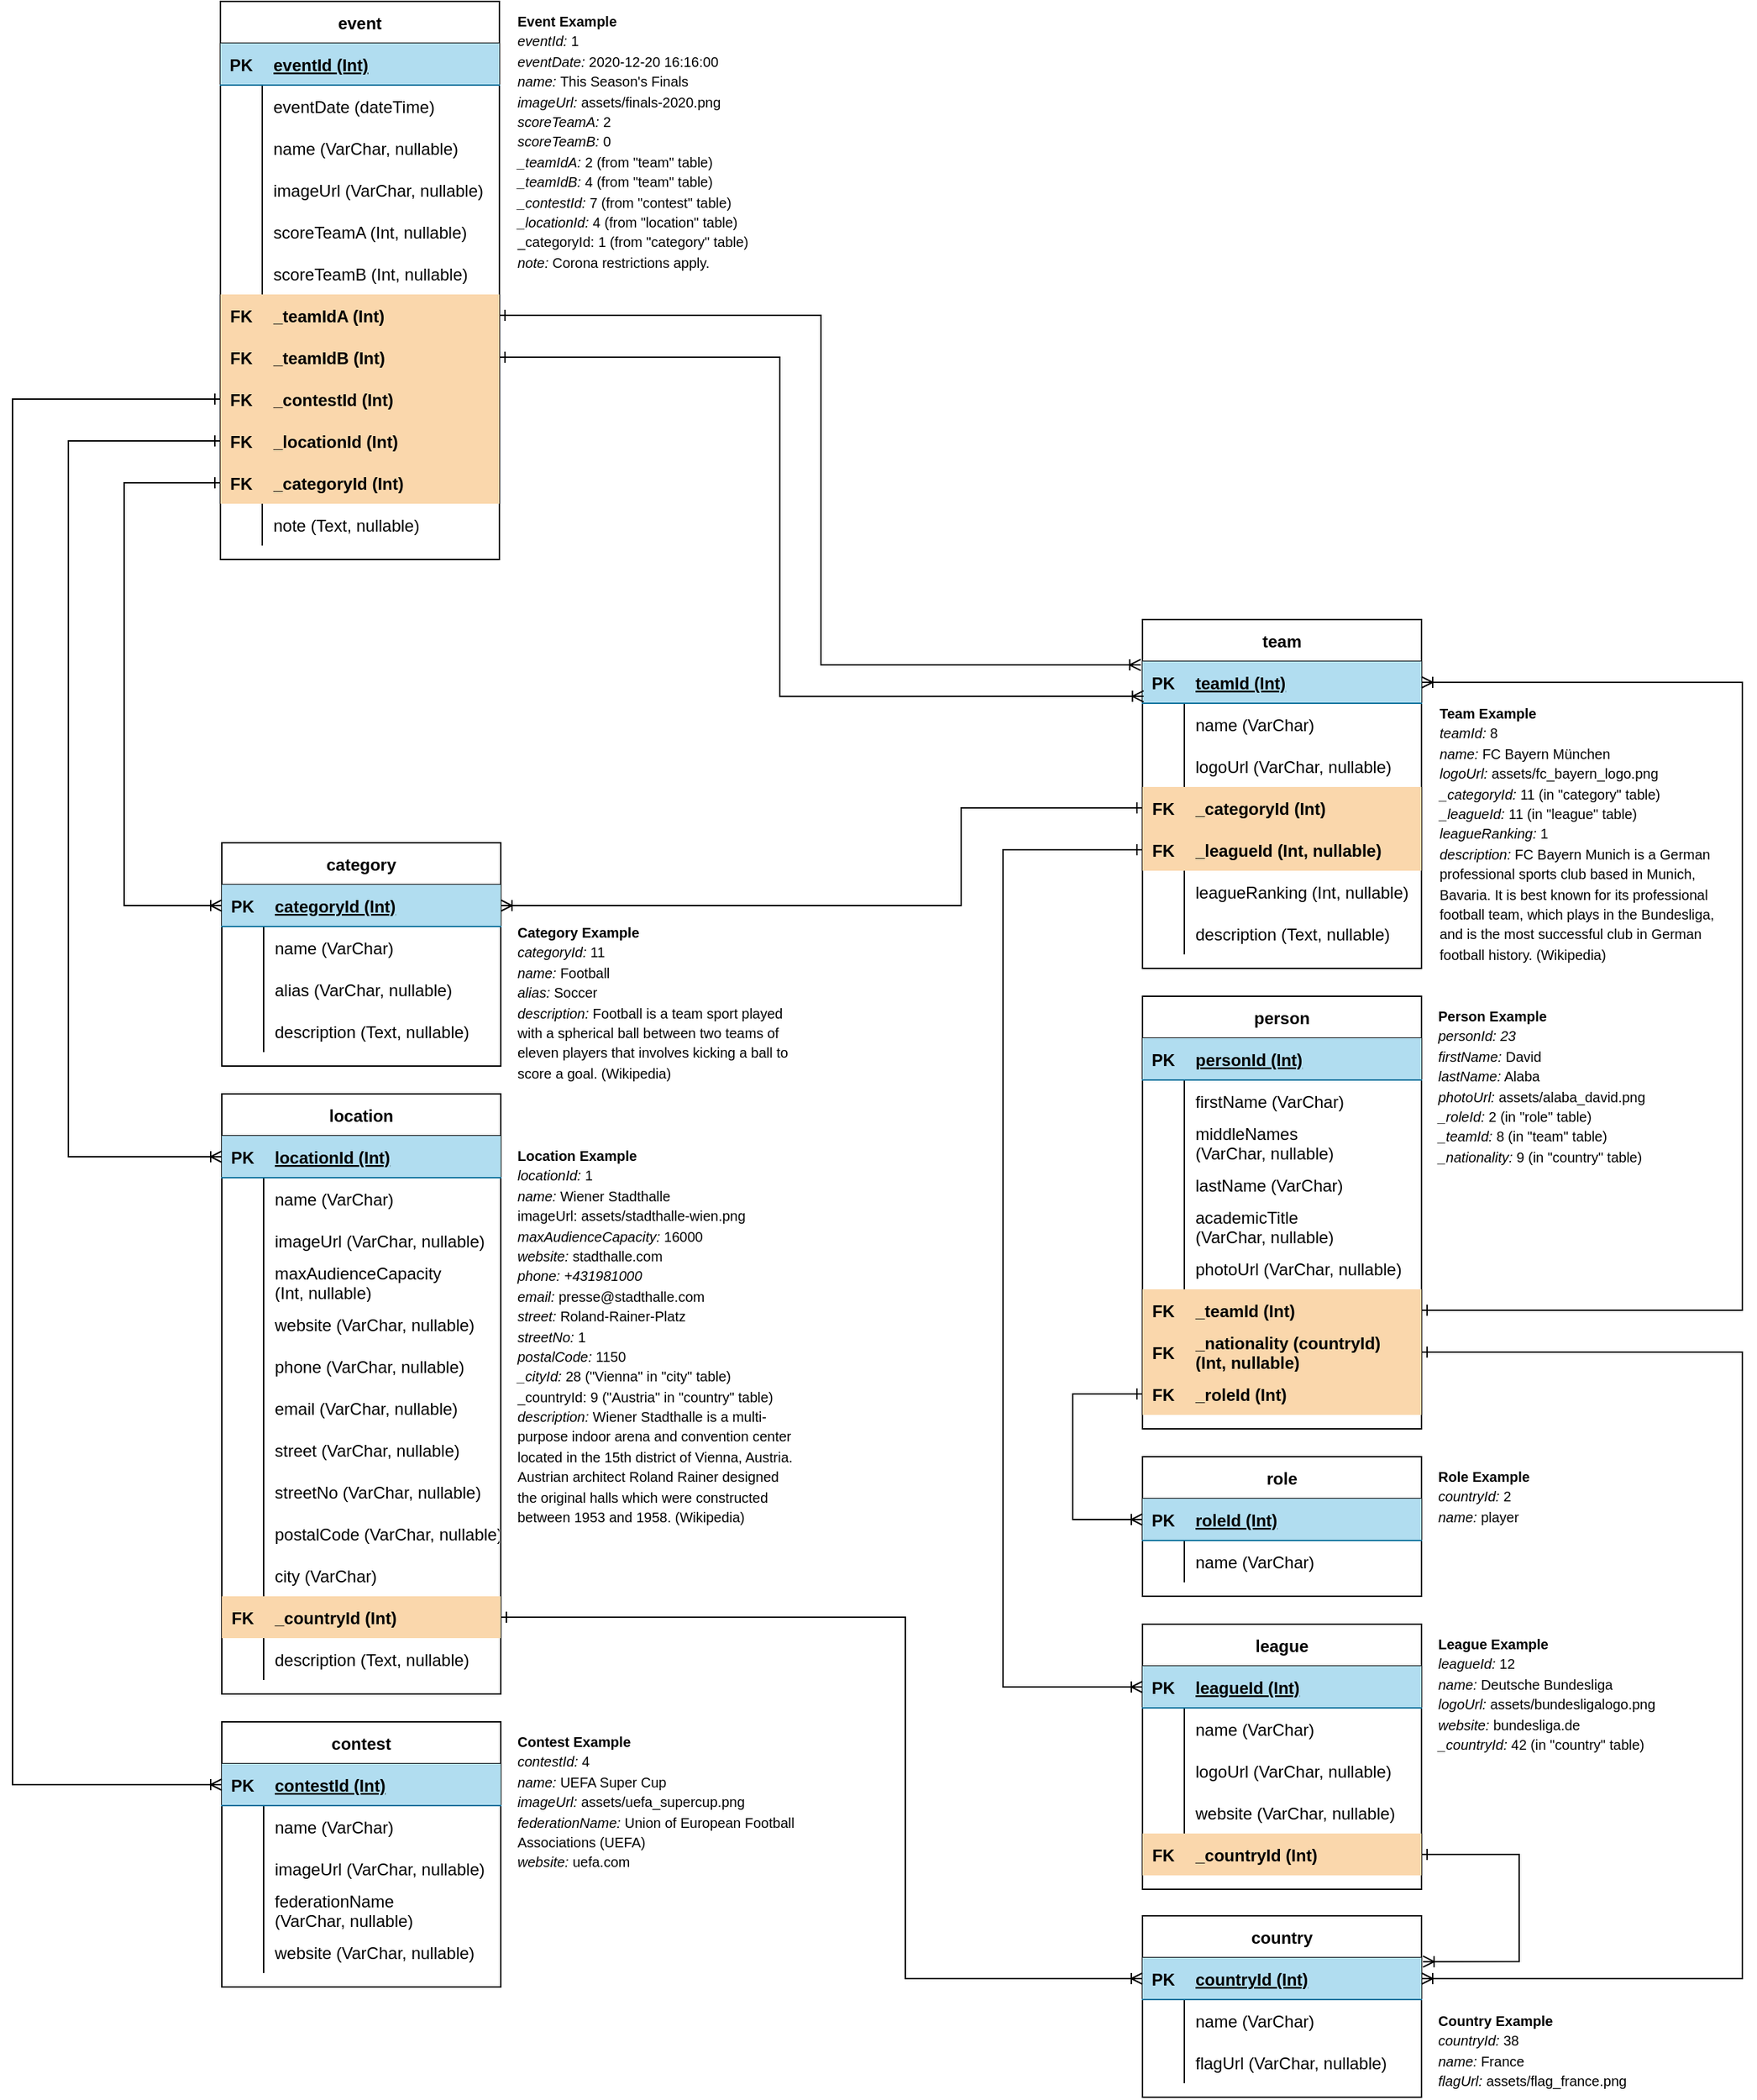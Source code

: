 <mxfile version="13.10.0" type="embed">
    <diagram id="MQX4oOd-pX1hMOnOmK-s" name="Page-1">
        <mxGraphModel dx="842" dy="422" grid="1" gridSize="10" guides="1" tooltips="1" connect="1" arrows="1" fold="1" page="1" pageScale="1" pageWidth="827" pageHeight="1169" math="0" shadow="0">
            <root>
                <mxCell id="0"/>
                <mxCell id="1" parent="0"/>
                <mxCell id="3" value="event" style="shape=table;startSize=30;container=1;collapsible=1;childLayout=tableLayout;fixedRows=1;rowLines=0;fontStyle=1;align=center;resizeLast=1;" parent="1" vertex="1">
                    <mxGeometry x="269" y="87" width="200" height="400" as="geometry"/>
                </mxCell>
                <mxCell id="4" value="" style="shape=partialRectangle;collapsible=0;dropTarget=0;pointerEvents=0;fillColor=#b1ddf0;top=0;left=0;bottom=1;right=0;points=[[0,0.5],[1,0.5]];portConstraint=eastwest;strokeColor=#10739e;" parent="3" vertex="1">
                    <mxGeometry y="30" width="200" height="30" as="geometry"/>
                </mxCell>
                <mxCell id="5" value="PK" style="shape=partialRectangle;connectable=0;fillColor=none;top=0;left=0;bottom=0;right=0;fontStyle=1;overflow=hidden;" parent="4" vertex="1">
                    <mxGeometry width="30" height="30" as="geometry"/>
                </mxCell>
                <mxCell id="6" value="eventId (Int)" style="shape=partialRectangle;connectable=0;fillColor=none;top=0;left=0;bottom=0;right=0;align=left;spacingLeft=6;fontStyle=5;overflow=hidden;" parent="4" vertex="1">
                    <mxGeometry x="30" width="170" height="30" as="geometry"/>
                </mxCell>
                <mxCell id="7" value="" style="shape=partialRectangle;collapsible=0;dropTarget=0;pointerEvents=0;fillColor=none;top=0;left=0;bottom=0;right=0;points=[[0,0.5],[1,0.5]];portConstraint=eastwest;" parent="3" vertex="1">
                    <mxGeometry y="60" width="200" height="30" as="geometry"/>
                </mxCell>
                <mxCell id="8" value="" style="shape=partialRectangle;connectable=0;fillColor=none;top=0;left=0;bottom=0;right=0;editable=1;overflow=hidden;" parent="7" vertex="1">
                    <mxGeometry width="30" height="30" as="geometry"/>
                </mxCell>
                <mxCell id="9" value="eventDate (dateTime)" style="shape=partialRectangle;connectable=0;fillColor=none;top=0;left=0;bottom=0;right=0;align=left;spacingLeft=6;overflow=hidden;" parent="7" vertex="1">
                    <mxGeometry x="30" width="170" height="30" as="geometry"/>
                </mxCell>
                <mxCell id="114" value="" style="shape=partialRectangle;collapsible=0;dropTarget=0;pointerEvents=0;fillColor=none;top=0;left=0;bottom=0;right=0;points=[[0,0.5],[1,0.5]];portConstraint=eastwest;sketch=0;strokeColor=#000000;align=left;" parent="3" vertex="1">
                    <mxGeometry y="90" width="200" height="30" as="geometry"/>
                </mxCell>
                <mxCell id="115" value="" style="shape=partialRectangle;connectable=0;fillColor=none;top=0;left=0;bottom=0;right=0;fontStyle=0;overflow=hidden;" parent="114" vertex="1">
                    <mxGeometry width="30" height="30" as="geometry"/>
                </mxCell>
                <mxCell id="116" value="name (VarChar, nullable)" style="shape=partialRectangle;connectable=0;fillColor=none;top=0;left=0;bottom=0;right=0;align=left;spacingLeft=6;fontStyle=0;overflow=hidden;" parent="114" vertex="1">
                    <mxGeometry x="30" width="170" height="30" as="geometry"/>
                </mxCell>
                <mxCell id="466" value="" style="shape=partialRectangle;collapsible=0;dropTarget=0;pointerEvents=0;fillColor=none;top=0;left=0;bottom=0;right=0;points=[[0,0.5],[1,0.5]];portConstraint=eastwest;sketch=0;strokeColor=#000000;align=right;" parent="3" vertex="1">
                    <mxGeometry y="120" width="200" height="30" as="geometry"/>
                </mxCell>
                <mxCell id="467" value="" style="shape=partialRectangle;connectable=0;fillColor=none;top=0;left=0;bottom=0;right=0;fontStyle=0;overflow=hidden;" parent="466" vertex="1">
                    <mxGeometry width="30" height="30" as="geometry"/>
                </mxCell>
                <mxCell id="468" value="imageUrl (VarChar, nullable)" style="shape=partialRectangle;connectable=0;fillColor=none;top=0;left=0;bottom=0;right=0;align=left;spacingLeft=6;fontStyle=0;overflow=hidden;" parent="466" vertex="1">
                    <mxGeometry x="30" width="170" height="30" as="geometry"/>
                </mxCell>
                <mxCell id="522" value="" style="shape=partialRectangle;collapsible=0;dropTarget=0;pointerEvents=0;fillColor=none;top=0;left=0;bottom=0;right=0;points=[[0,0.5],[1,0.5]];portConstraint=eastwest;" vertex="1" parent="3">
                    <mxGeometry y="150" width="200" height="30" as="geometry"/>
                </mxCell>
                <mxCell id="523" value="" style="shape=partialRectangle;connectable=0;fillColor=none;top=0;left=0;bottom=0;right=0;fontStyle=0;overflow=hidden;" vertex="1" parent="522">
                    <mxGeometry width="30" height="30" as="geometry"/>
                </mxCell>
                <mxCell id="524" value="scoreTeamA (Int, nullable)" style="shape=partialRectangle;connectable=0;fillColor=none;top=0;left=0;bottom=0;right=0;align=left;spacingLeft=6;fontStyle=0;overflow=hidden;" vertex="1" parent="522">
                    <mxGeometry x="30" width="170" height="30" as="geometry"/>
                </mxCell>
                <mxCell id="508" value="" style="shape=partialRectangle;collapsible=0;dropTarget=0;pointerEvents=0;fillColor=none;top=0;left=0;bottom=0;right=0;points=[[0,0.5],[1,0.5]];portConstraint=eastwest;" vertex="1" parent="3">
                    <mxGeometry y="180" width="200" height="30" as="geometry"/>
                </mxCell>
                <mxCell id="509" value="" style="shape=partialRectangle;connectable=0;fillColor=none;top=0;left=0;bottom=0;right=0;fontStyle=0;overflow=hidden;" vertex="1" parent="508">
                    <mxGeometry width="30" height="30" as="geometry"/>
                </mxCell>
                <mxCell id="510" value="scoreTeamB (Int, nullable)" style="shape=partialRectangle;connectable=0;fillColor=none;top=0;left=0;bottom=0;right=0;align=left;spacingLeft=6;fontStyle=0;overflow=hidden;" vertex="1" parent="508">
                    <mxGeometry x="30" width="170" height="30" as="geometry"/>
                </mxCell>
                <mxCell id="511" value="" style="shape=partialRectangle;collapsible=0;dropTarget=0;pointerEvents=0;fillColor=#fad7ac;top=0;left=0;bottom=0;right=0;points=[[0,0.5],[1,0.5]];portConstraint=eastwest;strokeColor=#b46504;" vertex="1" parent="3">
                    <mxGeometry y="210" width="200" height="30" as="geometry"/>
                </mxCell>
                <mxCell id="512" value="FK" style="shape=partialRectangle;connectable=0;fillColor=none;top=0;left=0;bottom=0;right=0;fontStyle=1;overflow=hidden;" vertex="1" parent="511">
                    <mxGeometry width="30" height="30" as="geometry"/>
                </mxCell>
                <mxCell id="513" value="_teamIdA (Int)" style="shape=partialRectangle;connectable=0;fillColor=none;top=0;left=0;bottom=0;right=0;align=left;spacingLeft=6;fontStyle=1;overflow=hidden;" vertex="1" parent="511">
                    <mxGeometry x="30" width="170" height="30" as="geometry"/>
                </mxCell>
                <mxCell id="519" value="" style="shape=partialRectangle;collapsible=0;dropTarget=0;pointerEvents=0;fillColor=#fad7ac;top=0;left=0;bottom=0;right=0;points=[[0,0.5],[1,0.5]];portConstraint=eastwest;strokeColor=#b46504;fontStyle=1" vertex="1" parent="3">
                    <mxGeometry y="240" width="200" height="30" as="geometry"/>
                </mxCell>
                <mxCell id="520" value="FK" style="shape=partialRectangle;connectable=0;fillColor=none;top=0;left=0;bottom=0;right=0;fontStyle=1;overflow=hidden;" vertex="1" parent="519">
                    <mxGeometry width="30" height="30" as="geometry"/>
                </mxCell>
                <mxCell id="521" value="_teamIdB (Int)" style="shape=partialRectangle;connectable=0;fillColor=none;top=0;left=0;bottom=0;right=0;align=left;spacingLeft=6;fontStyle=1;overflow=hidden;" vertex="1" parent="519">
                    <mxGeometry x="30" width="170" height="30" as="geometry"/>
                </mxCell>
                <mxCell id="528" value="" style="shape=partialRectangle;collapsible=0;dropTarget=0;pointerEvents=0;fillColor=#fad7ac;top=0;left=0;bottom=0;right=0;points=[[0,0.5],[1,0.5]];portConstraint=eastwest;strokeColor=#b46504;" vertex="1" parent="3">
                    <mxGeometry y="270" width="200" height="30" as="geometry"/>
                </mxCell>
                <mxCell id="529" value="FK" style="shape=partialRectangle;connectable=0;fillColor=none;top=0;left=0;bottom=0;right=0;fontStyle=1;overflow=hidden;" vertex="1" parent="528">
                    <mxGeometry width="30" height="30" as="geometry"/>
                </mxCell>
                <mxCell id="530" value="_contestId (Int)" style="shape=partialRectangle;connectable=0;fillColor=none;top=0;left=0;bottom=0;right=0;align=left;spacingLeft=6;fontStyle=1;overflow=hidden;" vertex="1" parent="528">
                    <mxGeometry x="30" width="170" height="30" as="geometry"/>
                </mxCell>
                <mxCell id="34" value="" style="shape=partialRectangle;collapsible=0;dropTarget=0;pointerEvents=0;fillColor=#fad7ac;top=0;left=0;bottom=0;right=0;points=[[0,0.5],[1,0.5]];portConstraint=eastwest;strokeColor=#b46504;sketch=0;" parent="3" vertex="1">
                    <mxGeometry y="300" width="200" height="30" as="geometry"/>
                </mxCell>
                <mxCell id="35" value="FK" style="shape=partialRectangle;connectable=0;fillColor=none;top=0;left=0;bottom=0;right=0;editable=1;overflow=hidden;fontStyle=1" parent="34" vertex="1">
                    <mxGeometry width="30" height="30" as="geometry"/>
                </mxCell>
                <mxCell id="36" value="_locationId (Int)" style="shape=partialRectangle;connectable=0;fillColor=none;top=0;left=0;bottom=0;right=0;align=left;spacingLeft=6;overflow=hidden;fontStyle=1" parent="34" vertex="1">
                    <mxGeometry x="30" width="170" height="30" as="geometry"/>
                </mxCell>
                <mxCell id="37" value="" style="shape=partialRectangle;collapsible=0;dropTarget=0;pointerEvents=0;fillColor=#fad7ac;top=0;left=0;bottom=0;right=0;points=[[0,0.5],[1,0.5]];portConstraint=eastwest;strokeColor=#b46504;" parent="3" vertex="1">
                    <mxGeometry y="330" width="200" height="30" as="geometry"/>
                </mxCell>
                <mxCell id="38" value="FK" style="shape=partialRectangle;connectable=0;fillColor=none;top=0;left=0;bottom=0;right=0;editable=1;overflow=hidden;fontStyle=1" parent="37" vertex="1">
                    <mxGeometry width="30" height="30" as="geometry"/>
                </mxCell>
                <mxCell id="39" value="_categoryId (Int)" style="shape=partialRectangle;connectable=0;fillColor=none;top=0;left=0;bottom=0;right=0;align=left;spacingLeft=6;overflow=hidden;fontStyle=1" parent="37" vertex="1">
                    <mxGeometry x="30" width="170" height="30" as="geometry"/>
                </mxCell>
                <mxCell id="176" value="" style="shape=partialRectangle;collapsible=0;dropTarget=0;pointerEvents=0;fillColor=none;top=0;left=0;bottom=0;right=0;points=[[0,0.5],[1,0.5]];portConstraint=eastwest;sketch=0;strokeColor=#000000;align=left;" parent="3" vertex="1">
                    <mxGeometry y="360" width="200" height="30" as="geometry"/>
                </mxCell>
                <mxCell id="177" value="" style="shape=partialRectangle;connectable=0;fillColor=none;top=0;left=0;bottom=0;right=0;fontStyle=0;overflow=hidden;" parent="176" vertex="1">
                    <mxGeometry width="30" height="30" as="geometry"/>
                </mxCell>
                <mxCell id="178" value="note (Text, nullable)" style="shape=partialRectangle;connectable=0;fillColor=none;top=0;left=0;bottom=0;right=0;align=left;spacingLeft=6;fontStyle=0;overflow=hidden;" parent="176" vertex="1">
                    <mxGeometry x="30" width="170" height="30" as="geometry"/>
                </mxCell>
                <mxCell id="49" value="category" style="shape=table;startSize=30;container=1;collapsible=1;childLayout=tableLayout;fixedRows=1;rowLines=0;fontStyle=1;align=center;resizeLast=1;sketch=0;strokeColor=#000000;" parent="1" vertex="1">
                    <mxGeometry x="270" y="690" width="200" height="160" as="geometry">
                        <mxRectangle x="280" y="200" width="80" height="30" as="alternateBounds"/>
                    </mxGeometry>
                </mxCell>
                <mxCell id="50" value="" style="shape=partialRectangle;collapsible=0;dropTarget=0;pointerEvents=0;fillColor=#b1ddf0;top=0;left=0;bottom=1;right=0;points=[[0,0.5],[1,0.5]];portConstraint=eastwest;strokeColor=#10739e;" parent="49" vertex="1">
                    <mxGeometry y="30" width="200" height="30" as="geometry"/>
                </mxCell>
                <mxCell id="51" value="PK" style="shape=partialRectangle;connectable=0;fillColor=none;top=0;left=0;bottom=0;right=0;fontStyle=1;overflow=hidden;" parent="50" vertex="1">
                    <mxGeometry width="30" height="30" as="geometry"/>
                </mxCell>
                <mxCell id="52" value="categoryId (Int)" style="shape=partialRectangle;connectable=0;fillColor=none;top=0;left=0;bottom=0;right=0;align=left;spacingLeft=6;fontStyle=5;overflow=hidden;" parent="50" vertex="1">
                    <mxGeometry x="30" width="170" height="30" as="geometry"/>
                </mxCell>
                <mxCell id="53" value="" style="shape=partialRectangle;collapsible=0;dropTarget=0;pointerEvents=0;fillColor=none;top=0;left=0;bottom=0;right=0;points=[[0,0.5],[1,0.5]];portConstraint=eastwest;" parent="49" vertex="1">
                    <mxGeometry y="60" width="200" height="30" as="geometry"/>
                </mxCell>
                <mxCell id="54" value="" style="shape=partialRectangle;connectable=0;fillColor=none;top=0;left=0;bottom=0;right=0;editable=1;overflow=hidden;" parent="53" vertex="1">
                    <mxGeometry width="30" height="30" as="geometry"/>
                </mxCell>
                <mxCell id="55" value="name (VarChar)" style="shape=partialRectangle;connectable=0;fillColor=none;top=0;left=0;bottom=0;right=0;align=left;spacingLeft=6;overflow=hidden;" parent="53" vertex="1">
                    <mxGeometry x="30" width="170" height="30" as="geometry"/>
                </mxCell>
                <mxCell id="56" value="" style="shape=partialRectangle;collapsible=0;dropTarget=0;pointerEvents=0;fillColor=none;top=0;left=0;bottom=0;right=0;points=[[0,0.5],[1,0.5]];portConstraint=eastwest;" parent="49" vertex="1">
                    <mxGeometry y="90" width="200" height="30" as="geometry"/>
                </mxCell>
                <mxCell id="57" value="" style="shape=partialRectangle;connectable=0;fillColor=none;top=0;left=0;bottom=0;right=0;editable=1;overflow=hidden;" parent="56" vertex="1">
                    <mxGeometry width="30" height="30" as="geometry"/>
                </mxCell>
                <mxCell id="58" value="alias (VarChar, nullable)" style="shape=partialRectangle;connectable=0;fillColor=none;top=0;left=0;bottom=0;right=0;align=left;spacingLeft=6;overflow=hidden;" parent="56" vertex="1">
                    <mxGeometry x="30" width="170" height="30" as="geometry"/>
                </mxCell>
                <mxCell id="105" value="" style="shape=partialRectangle;collapsible=0;dropTarget=0;pointerEvents=0;fillColor=none;top=0;left=0;bottom=0;right=0;points=[[0,0.5],[1,0.5]];portConstraint=eastwest;" parent="49" vertex="1">
                    <mxGeometry y="120" width="200" height="30" as="geometry"/>
                </mxCell>
                <mxCell id="106" value="" style="shape=partialRectangle;connectable=0;fillColor=none;top=0;left=0;bottom=0;right=0;editable=1;overflow=hidden;" parent="105" vertex="1">
                    <mxGeometry width="30" height="30" as="geometry"/>
                </mxCell>
                <mxCell id="107" value="description (Text, nullable)" style="shape=partialRectangle;connectable=0;fillColor=none;top=0;left=0;bottom=0;right=0;align=left;spacingLeft=6;overflow=hidden;" parent="105" vertex="1">
                    <mxGeometry x="30" width="170" height="30" as="geometry"/>
                </mxCell>
                <mxCell id="84" value="team" style="shape=table;startSize=30;container=1;collapsible=1;childLayout=tableLayout;fixedRows=1;rowLines=0;fontStyle=1;align=center;resizeLast=1;sketch=0;strokeColor=#000000;" parent="1" vertex="1">
                    <mxGeometry x="930" y="530" width="200" height="250" as="geometry"/>
                </mxCell>
                <mxCell id="85" value="" style="shape=partialRectangle;collapsible=0;dropTarget=0;pointerEvents=0;fillColor=#b1ddf0;top=0;left=0;bottom=1;right=0;points=[[0,0.5],[1,0.5]];portConstraint=eastwest;strokeColor=#10739e;" parent="84" vertex="1">
                    <mxGeometry y="30" width="200" height="30" as="geometry"/>
                </mxCell>
                <mxCell id="86" value="PK" style="shape=partialRectangle;connectable=0;fillColor=none;top=0;left=0;bottom=0;right=0;fontStyle=1;overflow=hidden;" parent="85" vertex="1">
                    <mxGeometry width="30" height="30" as="geometry"/>
                </mxCell>
                <mxCell id="87" value="teamId (Int)" style="shape=partialRectangle;connectable=0;fillColor=none;top=0;left=0;bottom=0;right=0;align=left;spacingLeft=6;fontStyle=5;overflow=hidden;" parent="85" vertex="1">
                    <mxGeometry x="30" width="170" height="30" as="geometry"/>
                </mxCell>
                <mxCell id="88" value="" style="shape=partialRectangle;collapsible=0;dropTarget=0;pointerEvents=0;fillColor=none;top=0;left=0;bottom=0;right=0;points=[[0,0.5],[1,0.5]];portConstraint=eastwest;" parent="84" vertex="1">
                    <mxGeometry y="60" width="200" height="30" as="geometry"/>
                </mxCell>
                <mxCell id="89" value="" style="shape=partialRectangle;connectable=0;fillColor=none;top=0;left=0;bottom=0;right=0;editable=1;overflow=hidden;" parent="88" vertex="1">
                    <mxGeometry width="30" height="30" as="geometry"/>
                </mxCell>
                <mxCell id="90" value="name (VarChar)" style="shape=partialRectangle;connectable=0;fillColor=none;top=0;left=0;bottom=0;right=0;align=left;spacingLeft=6;overflow=hidden;" parent="88" vertex="1">
                    <mxGeometry x="30" width="170" height="30" as="geometry"/>
                </mxCell>
                <mxCell id="470" value="" style="shape=partialRectangle;collapsible=0;dropTarget=0;pointerEvents=0;fillColor=none;top=0;left=0;bottom=0;right=0;points=[[0,0.5],[1,0.5]];portConstraint=eastwest;sketch=0;strokeColor=#000000;align=right;" parent="84" vertex="1">
                    <mxGeometry y="90" width="200" height="30" as="geometry"/>
                </mxCell>
                <mxCell id="471" value="" style="shape=partialRectangle;connectable=0;fillColor=none;top=0;left=0;bottom=0;right=0;fontStyle=0;overflow=hidden;" parent="470" vertex="1">
                    <mxGeometry width="30" height="30" as="geometry"/>
                </mxCell>
                <mxCell id="472" value="logoUrl (VarChar, nullable)" style="shape=partialRectangle;connectable=0;fillColor=none;top=0;left=0;bottom=0;right=0;align=left;spacingLeft=6;fontStyle=0;overflow=hidden;" parent="470" vertex="1">
                    <mxGeometry x="30" width="170" height="30" as="geometry"/>
                </mxCell>
                <mxCell id="91" value="" style="shape=partialRectangle;collapsible=0;dropTarget=0;pointerEvents=0;fillColor=#fad7ac;top=0;left=0;bottom=0;right=0;points=[[0,0.5],[1,0.5]];portConstraint=eastwest;strokeColor=#b46504;" parent="84" vertex="1">
                    <mxGeometry y="120" width="200" height="30" as="geometry"/>
                </mxCell>
                <mxCell id="92" value="FK" style="shape=partialRectangle;connectable=0;fillColor=none;top=0;left=0;bottom=0;right=0;editable=1;overflow=hidden;fontStyle=1" parent="91" vertex="1">
                    <mxGeometry width="30" height="30" as="geometry"/>
                </mxCell>
                <mxCell id="93" value="_categoryId (Int)" style="shape=partialRectangle;connectable=0;fillColor=none;top=0;left=0;bottom=0;right=0;align=left;spacingLeft=6;overflow=hidden;fontStyle=1" parent="91" vertex="1">
                    <mxGeometry x="30" width="170" height="30" as="geometry"/>
                </mxCell>
                <mxCell id="121" value="" style="shape=partialRectangle;collapsible=0;dropTarget=0;pointerEvents=0;fillColor=#fad7ac;top=0;left=0;bottom=0;right=0;points=[[0,0.5],[1,0.5]];portConstraint=eastwest;strokeColor=#b46504;" parent="84" vertex="1">
                    <mxGeometry y="150" width="200" height="30" as="geometry"/>
                </mxCell>
                <mxCell id="122" value="FK" style="shape=partialRectangle;connectable=0;fillColor=none;top=0;left=0;bottom=0;right=0;editable=1;overflow=hidden;fontStyle=1" parent="121" vertex="1">
                    <mxGeometry width="30" height="30" as="geometry"/>
                </mxCell>
                <mxCell id="123" value="_leagueId (Int, nullable)" style="shape=partialRectangle;connectable=0;fillColor=none;top=0;left=0;bottom=0;right=0;align=left;spacingLeft=6;overflow=hidden;fontStyle=1" parent="121" vertex="1">
                    <mxGeometry x="30" width="170" height="30" as="geometry"/>
                </mxCell>
                <mxCell id="502" value="" style="shape=partialRectangle;collapsible=0;dropTarget=0;pointerEvents=0;fillColor=none;top=0;left=0;bottom=0;right=0;points=[[0,0.5],[1,0.5]];portConstraint=eastwest;sketch=0;strokeColor=#000000;align=right;" parent="84" vertex="1">
                    <mxGeometry y="180" width="200" height="30" as="geometry"/>
                </mxCell>
                <mxCell id="503" value="" style="shape=partialRectangle;connectable=0;fillColor=none;top=0;left=0;bottom=0;right=0;fontStyle=0;overflow=hidden;" parent="502" vertex="1">
                    <mxGeometry width="30" height="30" as="geometry"/>
                </mxCell>
                <mxCell id="504" value="leagueRanking (Int, nullable)" style="shape=partialRectangle;connectable=0;fillColor=none;top=0;left=0;bottom=0;right=0;align=left;spacingLeft=6;fontStyle=0;overflow=hidden;" parent="502" vertex="1">
                    <mxGeometry x="30" width="170" height="30" as="geometry"/>
                </mxCell>
                <mxCell id="243" value="" style="shape=partialRectangle;collapsible=0;dropTarget=0;pointerEvents=0;fillColor=none;top=0;left=0;bottom=0;right=0;points=[[0,0.5],[1,0.5]];portConstraint=eastwest;sketch=0;strokeColor=#000000;align=left;" parent="84" vertex="1">
                    <mxGeometry y="210" width="200" height="30" as="geometry"/>
                </mxCell>
                <mxCell id="244" value="" style="shape=partialRectangle;connectable=0;fillColor=none;top=0;left=0;bottom=0;right=0;fontStyle=0;overflow=hidden;" parent="243" vertex="1">
                    <mxGeometry width="30" height="30" as="geometry"/>
                </mxCell>
                <mxCell id="245" value="description (Text, nullable)" style="shape=partialRectangle;connectable=0;fillColor=none;top=0;left=0;bottom=0;right=0;align=left;spacingLeft=6;fontStyle=0;overflow=hidden;" parent="243" vertex="1">
                    <mxGeometry x="30" width="170" height="30" as="geometry"/>
                </mxCell>
                <mxCell id="104" value="&lt;font style=&quot;font-size: 10px&quot;&gt;&lt;b&gt;Category Example&lt;/b&gt;&lt;br&gt;&lt;i&gt;categoryId:&lt;/i&gt;&amp;nbsp;11&lt;br&gt;&lt;i&gt;name:&lt;/i&gt; Football&lt;br&gt;&lt;i&gt;alias:&lt;/i&gt; Soccer&lt;br&gt;&lt;i&gt;description:&amp;nbsp;&lt;/i&gt;Football is a team sport played with a spherical ball between two teams of eleven players that involves kicking a ball to score a goal. (Wikipedia)&lt;/font&gt;" style="text;html=1;strokeColor=none;fillColor=none;align=left;verticalAlign=top;whiteSpace=wrap;rounded=0;sketch=0;" parent="1" vertex="1">
                    <mxGeometry x="480" y="740" width="200" height="130" as="geometry"/>
                </mxCell>
                <mxCell id="140" value="league" style="shape=table;startSize=30;container=1;collapsible=1;childLayout=tableLayout;fixedRows=1;rowLines=0;fontStyle=1;align=center;resizeLast=1;sketch=0;strokeColor=#000000;" parent="1" vertex="1">
                    <mxGeometry x="930" y="1250" width="200" height="190" as="geometry"/>
                </mxCell>
                <mxCell id="141" value="" style="shape=partialRectangle;collapsible=0;dropTarget=0;pointerEvents=0;fillColor=#b1ddf0;top=0;left=0;bottom=1;right=0;points=[[0,0.5],[1,0.5]];portConstraint=eastwest;strokeColor=#10739e;" parent="140" vertex="1">
                    <mxGeometry y="30" width="200" height="30" as="geometry"/>
                </mxCell>
                <mxCell id="142" value="PK" style="shape=partialRectangle;connectable=0;fillColor=none;top=0;left=0;bottom=0;right=0;fontStyle=1;overflow=hidden;" parent="141" vertex="1">
                    <mxGeometry width="30" height="30" as="geometry"/>
                </mxCell>
                <mxCell id="143" value="leagueId (Int)" style="shape=partialRectangle;connectable=0;fillColor=none;top=0;left=0;bottom=0;right=0;align=left;spacingLeft=6;fontStyle=5;overflow=hidden;" parent="141" vertex="1">
                    <mxGeometry x="30" width="170" height="30" as="geometry"/>
                </mxCell>
                <mxCell id="144" value="" style="shape=partialRectangle;collapsible=0;dropTarget=0;pointerEvents=0;fillColor=none;top=0;left=0;bottom=0;right=0;points=[[0,0.5],[1,0.5]];portConstraint=eastwest;" parent="140" vertex="1">
                    <mxGeometry y="60" width="200" height="30" as="geometry"/>
                </mxCell>
                <mxCell id="145" value="" style="shape=partialRectangle;connectable=0;fillColor=none;top=0;left=0;bottom=0;right=0;editable=1;overflow=hidden;" parent="144" vertex="1">
                    <mxGeometry width="30" height="30" as="geometry"/>
                </mxCell>
                <mxCell id="146" value="name (VarChar)" style="shape=partialRectangle;connectable=0;fillColor=none;top=0;left=0;bottom=0;right=0;align=left;spacingLeft=6;overflow=hidden;" parent="144" vertex="1">
                    <mxGeometry x="30" width="170" height="30" as="geometry"/>
                </mxCell>
                <mxCell id="476" value="" style="shape=partialRectangle;collapsible=0;dropTarget=0;pointerEvents=0;fillColor=none;top=0;left=0;bottom=0;right=0;points=[[0,0.5],[1,0.5]];portConstraint=eastwest;sketch=0;strokeColor=#000000;align=right;" parent="140" vertex="1">
                    <mxGeometry y="90" width="200" height="30" as="geometry"/>
                </mxCell>
                <mxCell id="477" value="" style="shape=partialRectangle;connectable=0;fillColor=none;top=0;left=0;bottom=0;right=0;fontStyle=0;overflow=hidden;" parent="476" vertex="1">
                    <mxGeometry width="30" height="30" as="geometry"/>
                </mxCell>
                <mxCell id="478" value="logoUrl (VarChar, nullable)" style="shape=partialRectangle;connectable=0;fillColor=none;top=0;left=0;bottom=0;right=0;align=left;spacingLeft=6;fontStyle=0;overflow=hidden;" parent="476" vertex="1">
                    <mxGeometry x="30" width="170" height="30" as="geometry"/>
                </mxCell>
                <mxCell id="246" value="" style="shape=partialRectangle;collapsible=0;dropTarget=0;pointerEvents=0;fillColor=none;top=0;left=0;bottom=0;right=0;points=[[0,0.5],[1,0.5]];portConstraint=eastwest;sketch=0;strokeColor=#000000;align=left;" parent="140" vertex="1">
                    <mxGeometry y="120" width="200" height="30" as="geometry"/>
                </mxCell>
                <mxCell id="247" value="" style="shape=partialRectangle;connectable=0;fillColor=none;top=0;left=0;bottom=0;right=0;fontStyle=0;overflow=hidden;" parent="246" vertex="1">
                    <mxGeometry width="30" height="30" as="geometry"/>
                </mxCell>
                <mxCell id="248" value="website (VarChar, nullable)" style="shape=partialRectangle;connectable=0;fillColor=none;top=0;left=0;bottom=0;right=0;align=left;spacingLeft=6;fontStyle=0;overflow=hidden;" parent="246" vertex="1">
                    <mxGeometry x="30" width="170" height="30" as="geometry"/>
                </mxCell>
                <mxCell id="150" value="" style="shape=partialRectangle;collapsible=0;dropTarget=0;pointerEvents=0;fillColor=#fad7ac;top=0;left=0;bottom=0;right=0;points=[[0,0.5],[1,0.5]];portConstraint=eastwest;strokeColor=#b46504;" parent="140" vertex="1">
                    <mxGeometry y="150" width="200" height="30" as="geometry"/>
                </mxCell>
                <mxCell id="151" value="FK" style="shape=partialRectangle;connectable=0;fillColor=none;top=0;left=0;bottom=0;right=0;editable=1;overflow=hidden;fontStyle=1" parent="150" vertex="1">
                    <mxGeometry width="30" height="30" as="geometry"/>
                </mxCell>
                <mxCell id="152" value="_countryId (Int)" style="shape=partialRectangle;connectable=0;fillColor=none;top=0;left=0;bottom=0;right=0;align=left;spacingLeft=6;overflow=hidden;fontStyle=1" parent="150" vertex="1">
                    <mxGeometry x="30" width="170" height="30" as="geometry"/>
                </mxCell>
                <mxCell id="153" value="country" style="shape=table;startSize=30;container=1;collapsible=1;childLayout=tableLayout;fixedRows=1;rowLines=0;fontStyle=1;align=center;resizeLast=1;sketch=0;strokeColor=#000000;" parent="1" vertex="1">
                    <mxGeometry x="930" y="1459" width="200" height="130" as="geometry"/>
                </mxCell>
                <mxCell id="154" value="" style="shape=partialRectangle;collapsible=0;dropTarget=0;pointerEvents=0;fillColor=#b1ddf0;top=0;left=0;bottom=1;right=0;points=[[0,0.5],[1,0.5]];portConstraint=eastwest;strokeColor=#10739e;" parent="153" vertex="1">
                    <mxGeometry y="30" width="200" height="30" as="geometry"/>
                </mxCell>
                <mxCell id="155" value="PK" style="shape=partialRectangle;connectable=0;fillColor=none;top=0;left=0;bottom=0;right=0;fontStyle=1;overflow=hidden;" parent="154" vertex="1">
                    <mxGeometry width="30" height="30" as="geometry"/>
                </mxCell>
                <mxCell id="156" value="countryId (Int)" style="shape=partialRectangle;connectable=0;fillColor=none;top=0;left=0;bottom=0;right=0;align=left;spacingLeft=6;fontStyle=5;overflow=hidden;" parent="154" vertex="1">
                    <mxGeometry x="30" width="170" height="30" as="geometry"/>
                </mxCell>
                <mxCell id="157" value="" style="shape=partialRectangle;collapsible=0;dropTarget=0;pointerEvents=0;fillColor=none;top=0;left=0;bottom=0;right=0;points=[[0,0.5],[1,0.5]];portConstraint=eastwest;" parent="153" vertex="1">
                    <mxGeometry y="60" width="200" height="30" as="geometry"/>
                </mxCell>
                <mxCell id="158" value="" style="shape=partialRectangle;connectable=0;fillColor=none;top=0;left=0;bottom=0;right=0;editable=1;overflow=hidden;" parent="157" vertex="1">
                    <mxGeometry width="30" height="30" as="geometry"/>
                </mxCell>
                <mxCell id="159" value="name (VarChar)" style="shape=partialRectangle;connectable=0;fillColor=none;top=0;left=0;bottom=0;right=0;align=left;spacingLeft=6;overflow=hidden;" parent="157" vertex="1">
                    <mxGeometry x="30" width="170" height="30" as="geometry"/>
                </mxCell>
                <mxCell id="487" value="" style="shape=partialRectangle;collapsible=0;dropTarget=0;pointerEvents=0;fillColor=none;top=0;left=0;bottom=0;right=0;points=[[0,0.5],[1,0.5]];portConstraint=eastwest;sketch=0;strokeColor=#000000;align=right;" parent="153" vertex="1">
                    <mxGeometry y="90" width="200" height="30" as="geometry"/>
                </mxCell>
                <mxCell id="488" value="" style="shape=partialRectangle;connectable=0;fillColor=none;top=0;left=0;bottom=0;right=0;fontStyle=0;overflow=hidden;" parent="487" vertex="1">
                    <mxGeometry width="30" height="30" as="geometry"/>
                </mxCell>
                <mxCell id="489" value="flagUrl (VarChar, nullable)" style="shape=partialRectangle;connectable=0;fillColor=none;top=0;left=0;bottom=0;right=0;align=left;spacingLeft=6;fontStyle=0;overflow=hidden;" parent="487" vertex="1">
                    <mxGeometry x="30" width="170" height="30" as="geometry"/>
                </mxCell>
                <mxCell id="189" value="person" style="shape=table;startSize=30;container=1;collapsible=1;childLayout=tableLayout;fixedRows=1;rowLines=0;fontStyle=1;align=center;resizeLast=1;sketch=0;strokeColor=#000000;" parent="1" vertex="1">
                    <mxGeometry x="930" y="800" width="200" height="310.0" as="geometry"/>
                </mxCell>
                <mxCell id="190" value="" style="shape=partialRectangle;collapsible=0;dropTarget=0;pointerEvents=0;fillColor=#b1ddf0;top=0;left=0;bottom=1;right=0;points=[[0,0.5],[1,0.5]];portConstraint=eastwest;strokeColor=#10739e;" parent="189" vertex="1">
                    <mxGeometry y="30" width="200" height="30" as="geometry"/>
                </mxCell>
                <mxCell id="191" value="PK" style="shape=partialRectangle;connectable=0;fillColor=none;top=0;left=0;bottom=0;right=0;fontStyle=1;overflow=hidden;" parent="190" vertex="1">
                    <mxGeometry width="30" height="30" as="geometry"/>
                </mxCell>
                <mxCell id="192" value="personId (Int)" style="shape=partialRectangle;connectable=0;fillColor=none;top=0;left=0;bottom=0;right=0;align=left;spacingLeft=6;fontStyle=5;overflow=hidden;" parent="190" vertex="1">
                    <mxGeometry x="30" width="170" height="30" as="geometry"/>
                </mxCell>
                <mxCell id="193" value="" style="shape=partialRectangle;collapsible=0;dropTarget=0;pointerEvents=0;fillColor=none;top=0;left=0;bottom=0;right=0;points=[[0,0.5],[1,0.5]];portConstraint=eastwest;" parent="189" vertex="1">
                    <mxGeometry y="60" width="200" height="30" as="geometry"/>
                </mxCell>
                <mxCell id="194" value="" style="shape=partialRectangle;connectable=0;fillColor=none;top=0;left=0;bottom=0;right=0;editable=1;overflow=hidden;" parent="193" vertex="1">
                    <mxGeometry width="30" height="30" as="geometry"/>
                </mxCell>
                <mxCell id="195" value="firstName (VarChar)" style="shape=partialRectangle;connectable=0;fillColor=none;top=0;left=0;bottom=0;right=0;align=left;spacingLeft=6;overflow=hidden;" parent="193" vertex="1">
                    <mxGeometry x="30" width="170" height="30" as="geometry"/>
                </mxCell>
                <mxCell id="495" value="" style="shape=partialRectangle;collapsible=0;dropTarget=0;pointerEvents=0;fillColor=none;top=0;left=0;bottom=0;right=0;points=[[0,0.5],[1,0.5]];portConstraint=eastwest;sketch=0;strokeColor=#000000;align=right;" parent="189" vertex="1">
                    <mxGeometry y="90" width="200" height="30" as="geometry"/>
                </mxCell>
                <mxCell id="496" value="" style="shape=partialRectangle;connectable=0;fillColor=none;top=0;left=0;bottom=0;right=0;fontStyle=0;overflow=hidden;" parent="495" vertex="1">
                    <mxGeometry width="30" height="30" as="geometry"/>
                </mxCell>
                <mxCell id="497" value="middleNames&#10;(VarChar, nullable)" style="shape=partialRectangle;connectable=0;fillColor=none;top=0;left=0;bottom=0;right=0;align=left;spacingLeft=6;fontStyle=0;overflow=hidden;" parent="495" vertex="1">
                    <mxGeometry x="30" width="170" height="30" as="geometry"/>
                </mxCell>
                <mxCell id="202" value="" style="shape=partialRectangle;collapsible=0;dropTarget=0;pointerEvents=0;fillColor=none;top=0;left=0;bottom=0;right=0;points=[[0,0.5],[1,0.5]];portConstraint=eastwest;sketch=0;strokeColor=#000000;align=left;" parent="189" vertex="1">
                    <mxGeometry y="120" width="200" height="30" as="geometry"/>
                </mxCell>
                <mxCell id="203" value="" style="shape=partialRectangle;connectable=0;fillColor=none;top=0;left=0;bottom=0;right=0;editable=1;overflow=hidden;" parent="202" vertex="1">
                    <mxGeometry width="30" height="30" as="geometry"/>
                </mxCell>
                <mxCell id="204" value="lastName (VarChar)" style="shape=partialRectangle;connectable=0;fillColor=none;top=0;left=0;bottom=0;right=0;align=left;spacingLeft=6;overflow=hidden;" parent="202" vertex="1">
                    <mxGeometry x="30" width="170" height="30" as="geometry"/>
                </mxCell>
                <mxCell id="505" value="" style="shape=partialRectangle;collapsible=0;dropTarget=0;pointerEvents=0;fillColor=none;top=0;left=0;bottom=0;right=0;points=[[0,0.5],[1,0.5]];portConstraint=eastwest;sketch=0;strokeColor=#000000;strokeWidth=2;align=right;" parent="189" vertex="1">
                    <mxGeometry y="150" width="200" height="30" as="geometry"/>
                </mxCell>
                <mxCell id="506" value="" style="shape=partialRectangle;connectable=0;fillColor=none;top=0;left=0;bottom=0;right=0;fontStyle=0;overflow=hidden;" parent="505" vertex="1">
                    <mxGeometry width="30" height="30" as="geometry"/>
                </mxCell>
                <mxCell id="507" value="academicTitle&#10;(VarChar, nullable)" style="shape=partialRectangle;connectable=0;fillColor=none;top=0;left=0;bottom=0;right=0;align=left;spacingLeft=6;fontStyle=0;overflow=hidden;" parent="505" vertex="1">
                    <mxGeometry x="30" width="170" height="30" as="geometry"/>
                </mxCell>
                <mxCell id="481" value="" style="shape=partialRectangle;collapsible=0;dropTarget=0;pointerEvents=0;fillColor=none;top=0;left=0;bottom=0;right=0;points=[[0,0.5],[1,0.5]];portConstraint=eastwest;sketch=0;strokeColor=#000000;align=right;" parent="189" vertex="1">
                    <mxGeometry y="180" width="200" height="30" as="geometry"/>
                </mxCell>
                <mxCell id="482" value="" style="shape=partialRectangle;connectable=0;fillColor=none;top=0;left=0;bottom=0;right=0;fontStyle=0;overflow=hidden;" parent="481" vertex="1">
                    <mxGeometry width="30" height="30" as="geometry"/>
                </mxCell>
                <mxCell id="483" value="photoUrl (VarChar, nullable)" style="shape=partialRectangle;connectable=0;fillColor=none;top=0;left=0;bottom=0;right=0;align=left;spacingLeft=6;fontStyle=0;overflow=hidden;" parent="481" vertex="1">
                    <mxGeometry x="30" width="170" height="30" as="geometry"/>
                </mxCell>
                <mxCell id="205" value="" style="shape=partialRectangle;collapsible=0;dropTarget=0;pointerEvents=0;fillColor=#fad7ac;top=0;left=0;bottom=0;right=0;points=[[0,0.5],[1,0.5]];portConstraint=eastwest;sketch=0;strokeColor=#b46504;align=left;" parent="189" vertex="1">
                    <mxGeometry y="210" width="200" height="30" as="geometry"/>
                </mxCell>
                <mxCell id="206" value="FK" style="shape=partialRectangle;connectable=0;fillColor=none;top=0;left=0;bottom=0;right=0;fontStyle=1;overflow=hidden;" parent="205" vertex="1">
                    <mxGeometry width="30" height="30" as="geometry"/>
                </mxCell>
                <mxCell id="207" value="_teamId (Int)" style="shape=partialRectangle;connectable=0;fillColor=none;top=0;left=0;bottom=0;right=0;align=left;spacingLeft=6;fontStyle=1;overflow=hidden;" parent="205" vertex="1">
                    <mxGeometry x="30" width="170" height="30" as="geometry"/>
                </mxCell>
                <mxCell id="196" value="" style="shape=partialRectangle;collapsible=0;dropTarget=0;pointerEvents=0;fillColor=#fad7ac;top=0;left=0;bottom=0;right=0;points=[[0,0.5],[1,0.5]];portConstraint=eastwest;fontStyle=1;strokeColor=#b46504;" parent="189" vertex="1">
                    <mxGeometry y="240" width="200" height="30" as="geometry"/>
                </mxCell>
                <mxCell id="197" value="FK" style="shape=partialRectangle;connectable=0;fillColor=none;top=0;left=0;bottom=0;right=0;editable=1;overflow=hidden;fontStyle=1" parent="196" vertex="1">
                    <mxGeometry width="30" height="30" as="geometry"/>
                </mxCell>
                <mxCell id="198" value="_nationality (countryId)&#10;(Int, nullable)" style="shape=partialRectangle;connectable=0;fillColor=none;top=0;left=0;bottom=0;right=0;align=left;spacingLeft=6;overflow=hidden;fontStyle=1" parent="196" vertex="1">
                    <mxGeometry x="30" width="170" height="30" as="geometry"/>
                </mxCell>
                <mxCell id="422" value="" style="shape=partialRectangle;collapsible=0;dropTarget=0;pointerEvents=0;fillColor=#fad7ac;top=0;left=0;bottom=0;right=0;points=[[0,0.5],[1,0.5]];portConstraint=eastwest;sketch=0;strokeColor=#b46504;align=right;" parent="189" vertex="1">
                    <mxGeometry y="270" width="200" height="30" as="geometry"/>
                </mxCell>
                <mxCell id="423" value="FK" style="shape=partialRectangle;connectable=0;fillColor=none;top=0;left=0;bottom=0;right=0;fontStyle=1;overflow=hidden;" parent="422" vertex="1">
                    <mxGeometry width="30" height="30" as="geometry"/>
                </mxCell>
                <mxCell id="424" value="_roleId (Int)" style="shape=partialRectangle;connectable=0;fillColor=none;top=0;left=0;bottom=0;right=0;align=left;spacingLeft=6;fontStyle=1;overflow=hidden;" parent="422" vertex="1">
                    <mxGeometry x="30" width="170" height="30" as="geometry"/>
                </mxCell>
                <mxCell id="228" value="&lt;font style=&quot;font-size: 10px&quot;&gt;&lt;b&gt;Event Example&lt;/b&gt;&lt;br&gt;&lt;i&gt;eventId:&lt;/i&gt; 1&lt;br&gt;&lt;i&gt;eventDate:&lt;/i&gt;&amp;nbsp;2020-12-20 16:16:00&lt;br&gt;&lt;i&gt;name:&lt;/i&gt;&amp;nbsp;This Season's Finals&lt;br&gt;&lt;i&gt;imageUrl:&lt;/i&gt; assets/finals-2020.png&lt;br&gt;&lt;i&gt;scoreTeamA:&lt;/i&gt; 2&lt;br&gt;&lt;i&gt;scoreTeamB:&lt;/i&gt;&amp;nbsp;0&lt;br&gt;&lt;i&gt;_teamIdA:&lt;/i&gt; 2 (from &quot;team&quot; table)&lt;br&gt;&lt;i&gt;_teamIdB:&lt;/i&gt; 4 (from &quot;team&quot; table)&lt;br&gt;&lt;i&gt;_contestId:&lt;/i&gt;&amp;nbsp;7 (from &quot;contest&quot; table)&lt;br&gt;&lt;i&gt;_locationId:&lt;/i&gt;&amp;nbsp;4 (from &quot;location&quot; table)&lt;br&gt;_categoryId: 1 (from &quot;category&quot; table)&lt;br&gt;&lt;i&gt;note:&lt;/i&gt; Corona restrictions apply.&lt;br&gt;&lt;/font&gt;" style="text;html=1;strokeColor=none;fillColor=none;align=left;verticalAlign=top;whiteSpace=wrap;rounded=0;sketch=0;" parent="1" vertex="1">
                    <mxGeometry x="480" y="87" width="200" height="203" as="geometry"/>
                </mxCell>
                <mxCell id="279" value="role" style="shape=table;startSize=30;container=1;collapsible=1;childLayout=tableLayout;fixedRows=1;rowLines=0;fontStyle=1;align=center;resizeLast=1;sketch=0;strokeColor=#000000;" parent="1" vertex="1">
                    <mxGeometry x="930" y="1130" width="200" height="100" as="geometry"/>
                </mxCell>
                <mxCell id="280" value="" style="shape=partialRectangle;collapsible=0;dropTarget=0;pointerEvents=0;fillColor=#b1ddf0;top=0;left=0;bottom=1;right=0;points=[[0,0.5],[1,0.5]];portConstraint=eastwest;strokeColor=#10739e;" parent="279" vertex="1">
                    <mxGeometry y="30" width="200" height="30" as="geometry"/>
                </mxCell>
                <mxCell id="281" value="PK" style="shape=partialRectangle;connectable=0;fillColor=none;top=0;left=0;bottom=0;right=0;fontStyle=1;overflow=hidden;" parent="280" vertex="1">
                    <mxGeometry width="30" height="30" as="geometry"/>
                </mxCell>
                <mxCell id="282" value="roleId (Int)" style="shape=partialRectangle;connectable=0;fillColor=none;top=0;left=0;bottom=0;right=0;align=left;spacingLeft=6;fontStyle=5;overflow=hidden;" parent="280" vertex="1">
                    <mxGeometry x="30" width="170" height="30" as="geometry"/>
                </mxCell>
                <mxCell id="283" value="" style="shape=partialRectangle;collapsible=0;dropTarget=0;pointerEvents=0;fillColor=none;top=0;left=0;bottom=0;right=0;points=[[0,0.5],[1,0.5]];portConstraint=eastwest;" parent="279" vertex="1">
                    <mxGeometry y="60" width="200" height="30" as="geometry"/>
                </mxCell>
                <mxCell id="284" value="" style="shape=partialRectangle;connectable=0;fillColor=none;top=0;left=0;bottom=0;right=0;editable=1;overflow=hidden;" parent="283" vertex="1">
                    <mxGeometry width="30" height="30" as="geometry"/>
                </mxCell>
                <mxCell id="285" value="name (VarChar)" style="shape=partialRectangle;connectable=0;fillColor=none;top=0;left=0;bottom=0;right=0;align=left;spacingLeft=6;overflow=hidden;" parent="283" vertex="1">
                    <mxGeometry x="30" width="170" height="30" as="geometry"/>
                </mxCell>
                <mxCell id="296" value="&lt;font style=&quot;font-size: 10px&quot;&gt;&lt;b&gt;Team Example&lt;/b&gt;&lt;br&gt;&lt;i&gt;teamId:&lt;/i&gt;&amp;nbsp;8&lt;br&gt;&lt;i&gt;name:&lt;/i&gt; FC Bayern München&lt;br&gt;&lt;i&gt;logoUrl:&lt;/i&gt;&amp;nbsp;assets/fc_bayern_logo.png&lt;br&gt;&lt;i&gt;_categoryId:&lt;/i&gt;&amp;nbsp;11 (in &quot;category&quot; table)&lt;br&gt;&lt;i&gt;_leagueId:&lt;/i&gt;&amp;nbsp;11 (in &quot;league&quot; table)&lt;br&gt;&lt;i&gt;leagueRanking:&lt;/i&gt; 1&lt;br&gt;&lt;i&gt;description:&amp;nbsp;&lt;/i&gt;FC Bayern Munich is a German professional sports club based in Munich, Bavaria. It is best known for its professional football team, which plays in the Bundesliga, and is the most successful club in German football history. (Wikipedia)&lt;/font&gt;" style="text;html=1;strokeColor=none;fillColor=none;align=left;verticalAlign=top;whiteSpace=wrap;rounded=0;sketch=0;" parent="1" vertex="1">
                    <mxGeometry x="1141" y="583" width="200" height="200" as="geometry"/>
                </mxCell>
                <mxCell id="298" value="&lt;font style=&quot;font-size: 10px&quot;&gt;&lt;b&gt;Country Example&lt;/b&gt;&lt;br&gt;&lt;i&gt;countryId:&lt;/i&gt;&lt;span&gt;&amp;nbsp;38&lt;/span&gt;&lt;br&gt;&lt;i&gt;name:&lt;/i&gt;&lt;span&gt; France&lt;br&gt;&lt;/span&gt;&lt;i&gt;flagUrl:&lt;/i&gt; assets/flag_france.png&lt;br&gt;&lt;/font&gt;" style="text;html=1;strokeColor=none;fillColor=none;align=left;verticalAlign=top;whiteSpace=wrap;rounded=0;sketch=0;" parent="1" vertex="1">
                    <mxGeometry x="1140" y="1520" width="190" height="70" as="geometry"/>
                </mxCell>
                <mxCell id="299" value="&lt;font style=&quot;font-size: 10px&quot;&gt;&lt;b&gt;League Example&lt;/b&gt;&lt;br&gt;&lt;i&gt;leagueId:&lt;/i&gt;&amp;nbsp;12&lt;br&gt;&lt;i&gt;name:&lt;/i&gt; Deutsche Bundesliga&lt;br&gt;&lt;i&gt;logoUrl:&lt;/i&gt; assets/bundesligalogo.png&lt;br&gt;&lt;i&gt;website:&lt;/i&gt; bundesliga.de&lt;br&gt;&lt;i&gt;_countryId:&lt;/i&gt; 42 (in &quot;country&quot; table)&lt;br&gt;&lt;/font&gt;" style="text;html=1;strokeColor=none;fillColor=none;align=left;verticalAlign=top;whiteSpace=wrap;rounded=0;sketch=0;" parent="1" vertex="1">
                    <mxGeometry x="1140" y="1250" width="170" height="101" as="geometry"/>
                </mxCell>
                <mxCell id="300" value="&lt;font&gt;&lt;b style=&quot;font-size: 10px&quot;&gt;Role Example&lt;/b&gt;&lt;br&gt;&lt;i style=&quot;font-size: 10px&quot;&gt;countryId:&lt;/i&gt;&lt;span style=&quot;font-size: 10px&quot;&gt;&amp;nbsp;2&lt;/span&gt;&lt;br&gt;&lt;i style=&quot;font-size: 10px&quot;&gt;name:&lt;/i&gt;&lt;span style=&quot;font-size: 10px&quot;&gt;&amp;nbsp;player&lt;/span&gt;&lt;br&gt;&lt;/font&gt;" style="text;html=1;strokeColor=none;fillColor=none;align=left;verticalAlign=top;whiteSpace=wrap;rounded=0;sketch=0;" parent="1" vertex="1">
                    <mxGeometry x="1140" y="1130" width="130" height="60" as="geometry"/>
                </mxCell>
                <mxCell id="301" value="&lt;font style=&quot;font-size: 10px&quot;&gt;&lt;b&gt;Person Example&lt;/b&gt;&lt;br&gt;&lt;i&gt;personId: 23&lt;/i&gt;&lt;span&gt;&amp;nbsp;&lt;/span&gt;&lt;br&gt;&lt;i&gt;firstName:&lt;/i&gt;&lt;span&gt; David&lt;br&gt;&lt;/span&gt;&lt;i&gt;lastName:&lt;/i&gt; Alaba&lt;br&gt;&lt;i&gt;photoUrl:&lt;/i&gt; assets/alaba_david.png&lt;br&gt;&lt;i&gt;_roleId:&lt;/i&gt; 2 (in &quot;role&quot; table)&lt;br&gt;&lt;i&gt;_teamId:&lt;/i&gt; 8 (in &quot;team&quot; table)&lt;br&gt;&lt;i&gt;_nationality:&lt;/i&gt;&amp;nbsp;9 (in &quot;country&quot; table)&lt;br&gt;&lt;/font&gt;" style="text;html=1;strokeColor=none;fillColor=none;align=left;verticalAlign=top;whiteSpace=wrap;rounded=0;sketch=0;" parent="1" vertex="1">
                    <mxGeometry x="1140" y="800" width="170" height="110" as="geometry"/>
                </mxCell>
                <mxCell id="303" value="contest" style="shape=table;startSize=30;container=1;collapsible=1;childLayout=tableLayout;fixedRows=1;rowLines=0;fontStyle=1;align=center;resizeLast=1;sketch=0;strokeColor=#000000;" parent="1" vertex="1">
                    <mxGeometry x="270" y="1320" width="200" height="190" as="geometry"/>
                </mxCell>
                <mxCell id="304" value="" style="shape=partialRectangle;collapsible=0;dropTarget=0;pointerEvents=0;fillColor=#b1ddf0;top=0;left=0;bottom=1;right=0;points=[[0,0.5],[1,0.5]];portConstraint=eastwest;strokeColor=#10739e;" parent="303" vertex="1">
                    <mxGeometry y="30" width="200" height="30" as="geometry"/>
                </mxCell>
                <mxCell id="305" value="PK" style="shape=partialRectangle;connectable=0;fillColor=none;top=0;left=0;bottom=0;right=0;fontStyle=1;overflow=hidden;" parent="304" vertex="1">
                    <mxGeometry width="30" height="30" as="geometry"/>
                </mxCell>
                <mxCell id="306" value="contestId (Int)" style="shape=partialRectangle;connectable=0;fillColor=none;top=0;left=0;bottom=0;right=0;align=left;spacingLeft=6;fontStyle=5;overflow=hidden;" parent="304" vertex="1">
                    <mxGeometry x="30" width="170" height="30" as="geometry"/>
                </mxCell>
                <mxCell id="307" value="" style="shape=partialRectangle;collapsible=0;dropTarget=0;pointerEvents=0;fillColor=none;top=0;left=0;bottom=0;right=0;points=[[0,0.5],[1,0.5]];portConstraint=eastwest;" parent="303" vertex="1">
                    <mxGeometry y="60" width="200" height="30" as="geometry"/>
                </mxCell>
                <mxCell id="308" value="" style="shape=partialRectangle;connectable=0;fillColor=none;top=0;left=0;bottom=0;right=0;editable=1;overflow=hidden;" parent="307" vertex="1">
                    <mxGeometry width="30" height="30" as="geometry"/>
                </mxCell>
                <mxCell id="309" value="name (VarChar)" style="shape=partialRectangle;connectable=0;fillColor=none;top=0;left=0;bottom=0;right=0;align=left;spacingLeft=6;overflow=hidden;" parent="307" vertex="1">
                    <mxGeometry x="30" width="170" height="30" as="geometry"/>
                </mxCell>
                <mxCell id="473" value="" style="shape=partialRectangle;collapsible=0;dropTarget=0;pointerEvents=0;fillColor=none;top=0;left=0;bottom=0;right=0;points=[[0,0.5],[1,0.5]];portConstraint=eastwest;sketch=0;strokeColor=#000000;align=right;" parent="303" vertex="1">
                    <mxGeometry y="90" width="200" height="30" as="geometry"/>
                </mxCell>
                <mxCell id="474" value="" style="shape=partialRectangle;connectable=0;fillColor=none;top=0;left=0;bottom=0;right=0;fontStyle=0;overflow=hidden;" parent="473" vertex="1">
                    <mxGeometry width="30" height="30" as="geometry"/>
                </mxCell>
                <mxCell id="475" value="imageUrl (VarChar, nullable)" style="shape=partialRectangle;connectable=0;fillColor=none;top=0;left=0;bottom=0;right=0;align=left;spacingLeft=6;fontStyle=0;overflow=hidden;" parent="473" vertex="1">
                    <mxGeometry x="30" width="170" height="30" as="geometry"/>
                </mxCell>
                <mxCell id="313" value="" style="shape=partialRectangle;collapsible=0;dropTarget=0;pointerEvents=0;fillColor=none;top=0;left=0;bottom=0;right=0;points=[[0,0.5],[1,0.5]];portConstraint=eastwest;" parent="303" vertex="1">
                    <mxGeometry y="120" width="200" height="30" as="geometry"/>
                </mxCell>
                <mxCell id="314" value="" style="shape=partialRectangle;connectable=0;fillColor=none;top=0;left=0;bottom=0;right=0;editable=1;overflow=hidden;" parent="313" vertex="1">
                    <mxGeometry width="30" height="30" as="geometry"/>
                </mxCell>
                <mxCell id="315" value="federationName&#10;(VarChar, nullable)" style="shape=partialRectangle;connectable=0;fillColor=none;top=0;left=0;bottom=0;right=0;align=left;spacingLeft=6;overflow=hidden;" parent="313" vertex="1">
                    <mxGeometry x="30" width="170" height="30" as="geometry"/>
                </mxCell>
                <mxCell id="316" value="" style="shape=partialRectangle;collapsible=0;dropTarget=0;pointerEvents=0;fillColor=none;top=0;left=0;bottom=0;right=0;points=[[0,0.5],[1,0.5]];portConstraint=eastwest;sketch=0;strokeColor=#000000;align=left;" parent="303" vertex="1">
                    <mxGeometry y="150" width="200" height="30" as="geometry"/>
                </mxCell>
                <mxCell id="317" value="" style="shape=partialRectangle;connectable=0;fillColor=none;top=0;left=0;bottom=0;right=0;fontStyle=0;overflow=hidden;" parent="316" vertex="1">
                    <mxGeometry width="30" height="30" as="geometry"/>
                </mxCell>
                <mxCell id="318" value="website (VarChar, nullable)" style="shape=partialRectangle;connectable=0;fillColor=none;top=0;left=0;bottom=0;right=0;align=left;spacingLeft=6;fontStyle=0;overflow=hidden;" parent="316" vertex="1">
                    <mxGeometry x="30" width="170" height="30" as="geometry"/>
                </mxCell>
                <mxCell id="319" value="&lt;font style=&quot;font-size: 10px&quot;&gt;&lt;b&gt;Contest Example&lt;/b&gt;&lt;br&gt;&lt;i&gt;contestId:&lt;/i&gt;&lt;span&gt;&amp;nbsp;4&lt;/span&gt;&lt;br&gt;&lt;i&gt;name:&lt;/i&gt;&lt;span&gt; UEFA Super Cup&lt;br&gt;&lt;/span&gt;&lt;i&gt;imageUrl:&lt;/i&gt; assets/uefa_supercup.png&lt;span&gt;&lt;br&gt;&lt;/span&gt;&lt;i&gt;federationName:&lt;/i&gt;&lt;span&gt;&amp;nbsp;&lt;/span&gt;&lt;span&gt;Union of European Football Associations (UEFA)&lt;/span&gt;&lt;br&gt;&lt;span&gt;&lt;i&gt;website:&lt;/i&gt; uefa.com&lt;/span&gt;&lt;br&gt;&lt;/font&gt;" style="text;html=1;strokeColor=none;fillColor=none;align=left;verticalAlign=top;whiteSpace=wrap;rounded=0;sketch=0;" parent="1" vertex="1">
                    <mxGeometry x="480" y="1320" width="220" height="130" as="geometry"/>
                </mxCell>
                <mxCell id="359" value="location" style="shape=table;startSize=30;container=1;collapsible=1;childLayout=tableLayout;fixedRows=1;rowLines=0;fontStyle=1;align=center;resizeLast=1;sketch=0;strokeColor=#000000;" parent="1" vertex="1">
                    <mxGeometry x="270" y="870" width="200" height="430" as="geometry"/>
                </mxCell>
                <mxCell id="360" value="" style="shape=partialRectangle;collapsible=0;dropTarget=0;pointerEvents=0;fillColor=#b1ddf0;top=0;left=0;bottom=1;right=0;points=[[0,0.5],[1,0.5]];portConstraint=eastwest;strokeColor=#10739e;" parent="359" vertex="1">
                    <mxGeometry y="30" width="200" height="30" as="geometry"/>
                </mxCell>
                <mxCell id="361" value="PK" style="shape=partialRectangle;connectable=0;fillColor=none;top=0;left=0;bottom=0;right=0;fontStyle=1;overflow=hidden;" parent="360" vertex="1">
                    <mxGeometry width="30" height="30" as="geometry"/>
                </mxCell>
                <mxCell id="362" value="locationId (Int)" style="shape=partialRectangle;connectable=0;fillColor=none;top=0;left=0;bottom=0;right=0;align=left;spacingLeft=6;fontStyle=5;overflow=hidden;" parent="360" vertex="1">
                    <mxGeometry x="30" width="170" height="30" as="geometry"/>
                </mxCell>
                <mxCell id="363" value="" style="shape=partialRectangle;collapsible=0;dropTarget=0;pointerEvents=0;fillColor=none;top=0;left=0;bottom=0;right=0;points=[[0,0.5],[1,0.5]];portConstraint=eastwest;" parent="359" vertex="1">
                    <mxGeometry y="60" width="200" height="30" as="geometry"/>
                </mxCell>
                <mxCell id="364" value="" style="shape=partialRectangle;connectable=0;fillColor=none;top=0;left=0;bottom=0;right=0;editable=1;overflow=hidden;" parent="363" vertex="1">
                    <mxGeometry width="30" height="30" as="geometry"/>
                </mxCell>
                <mxCell id="365" value="name (VarChar)" style="shape=partialRectangle;connectable=0;fillColor=none;top=0;left=0;bottom=0;right=0;align=left;spacingLeft=6;overflow=hidden;" parent="363" vertex="1">
                    <mxGeometry x="30" width="170" height="30" as="geometry"/>
                </mxCell>
                <mxCell id="491" value="" style="shape=partialRectangle;collapsible=0;dropTarget=0;pointerEvents=0;fillColor=none;top=0;left=0;bottom=0;right=0;points=[[0,0.5],[1,0.5]];portConstraint=eastwest;sketch=0;strokeColor=#000000;align=right;" parent="359" vertex="1">
                    <mxGeometry y="90" width="200" height="30" as="geometry"/>
                </mxCell>
                <mxCell id="492" value="" style="shape=partialRectangle;connectable=0;fillColor=none;top=0;left=0;bottom=0;right=0;fontStyle=0;overflow=hidden;" parent="491" vertex="1">
                    <mxGeometry width="30" height="30" as="geometry"/>
                </mxCell>
                <mxCell id="493" value="imageUrl (VarChar, nullable)" style="shape=partialRectangle;connectable=0;fillColor=none;top=0;left=0;bottom=0;right=0;align=left;spacingLeft=6;fontStyle=0;overflow=hidden;" parent="491" vertex="1">
                    <mxGeometry x="30" width="170" height="30" as="geometry"/>
                </mxCell>
                <mxCell id="366" value="" style="shape=partialRectangle;collapsible=0;dropTarget=0;pointerEvents=0;fillColor=none;top=0;left=0;bottom=0;right=0;points=[[0,0.5],[1,0.5]];portConstraint=eastwest;" parent="359" vertex="1">
                    <mxGeometry y="120" width="200" height="30" as="geometry"/>
                </mxCell>
                <mxCell id="367" value="" style="shape=partialRectangle;connectable=0;fillColor=none;top=0;left=0;bottom=0;right=0;editable=1;overflow=hidden;" parent="366" vertex="1">
                    <mxGeometry width="30" height="30" as="geometry"/>
                </mxCell>
                <mxCell id="368" value="maxAudienceCapacity&#10;(Int, nullable)" style="shape=partialRectangle;connectable=0;fillColor=none;top=0;left=0;bottom=0;right=0;align=left;spacingLeft=6;overflow=hidden;" parent="366" vertex="1">
                    <mxGeometry x="30" width="170" height="30" as="geometry"/>
                </mxCell>
                <mxCell id="369" value="" style="shape=partialRectangle;collapsible=0;dropTarget=0;pointerEvents=0;fillColor=none;top=0;left=0;bottom=0;right=0;points=[[0,0.5],[1,0.5]];portConstraint=eastwest;sketch=0;strokeColor=#000000;align=left;" parent="359" vertex="1">
                    <mxGeometry y="150" width="200" height="30" as="geometry"/>
                </mxCell>
                <mxCell id="370" value="" style="shape=partialRectangle;connectable=0;fillColor=none;top=0;left=0;bottom=0;right=0;fontStyle=0;overflow=hidden;" parent="369" vertex="1">
                    <mxGeometry width="30" height="30" as="geometry"/>
                </mxCell>
                <mxCell id="371" value="website (VarChar, nullable)" style="shape=partialRectangle;connectable=0;fillColor=none;top=0;left=0;bottom=0;right=0;align=left;spacingLeft=6;fontStyle=0;overflow=hidden;" parent="369" vertex="1">
                    <mxGeometry x="30" width="170" height="30" as="geometry"/>
                </mxCell>
                <mxCell id="372" value="" style="shape=partialRectangle;collapsible=0;dropTarget=0;pointerEvents=0;fillColor=none;top=0;left=0;bottom=0;right=0;points=[[0,0.5],[1,0.5]];portConstraint=eastwest;sketch=0;strokeColor=#000000;align=left;" parent="359" vertex="1">
                    <mxGeometry y="180" width="200" height="30" as="geometry"/>
                </mxCell>
                <mxCell id="373" value="" style="shape=partialRectangle;connectable=0;fillColor=none;top=0;left=0;bottom=0;right=0;fontStyle=0;overflow=hidden;" parent="372" vertex="1">
                    <mxGeometry width="30" height="30" as="geometry"/>
                </mxCell>
                <mxCell id="374" value="phone (VarChar, nullable)" style="shape=partialRectangle;connectable=0;fillColor=none;top=0;left=0;bottom=0;right=0;align=left;spacingLeft=6;fontStyle=0;overflow=hidden;" parent="372" vertex="1">
                    <mxGeometry x="30" width="170" height="30" as="geometry"/>
                </mxCell>
                <mxCell id="375" value="" style="shape=partialRectangle;collapsible=0;dropTarget=0;pointerEvents=0;fillColor=none;top=0;left=0;bottom=0;right=0;points=[[0,0.5],[1,0.5]];portConstraint=eastwest;" parent="359" vertex="1">
                    <mxGeometry y="210" width="200" height="30" as="geometry"/>
                </mxCell>
                <mxCell id="376" value="" style="shape=partialRectangle;connectable=0;fillColor=none;top=0;left=0;bottom=0;right=0;editable=1;overflow=hidden;" parent="375" vertex="1">
                    <mxGeometry width="30" height="30" as="geometry"/>
                </mxCell>
                <mxCell id="377" value="email (VarChar, nullable)" style="shape=partialRectangle;connectable=0;fillColor=none;top=0;left=0;bottom=0;right=0;align=left;spacingLeft=6;overflow=hidden;" parent="375" vertex="1">
                    <mxGeometry x="30" width="170" height="30" as="geometry"/>
                </mxCell>
                <mxCell id="378" value="" style="shape=partialRectangle;collapsible=0;dropTarget=0;pointerEvents=0;fillColor=none;top=0;left=0;bottom=0;right=0;points=[[0,0.5],[1,0.5]];portConstraint=eastwest;sketch=0;strokeColor=#000000;align=left;" parent="359" vertex="1">
                    <mxGeometry y="240" width="200" height="30" as="geometry"/>
                </mxCell>
                <mxCell id="379" value="" style="shape=partialRectangle;connectable=0;fillColor=none;top=0;left=0;bottom=0;right=0;fontStyle=0;overflow=hidden;" parent="378" vertex="1">
                    <mxGeometry width="30" height="30" as="geometry"/>
                </mxCell>
                <mxCell id="380" value="street (VarChar, nullable)" style="shape=partialRectangle;connectable=0;fillColor=none;top=0;left=0;bottom=0;right=0;align=left;spacingLeft=6;fontStyle=0;overflow=hidden;" parent="378" vertex="1">
                    <mxGeometry x="30" width="170" height="30" as="geometry"/>
                </mxCell>
                <mxCell id="381" value="" style="shape=partialRectangle;collapsible=0;dropTarget=0;pointerEvents=0;fillColor=none;top=0;left=0;bottom=0;right=0;points=[[0,0.5],[1,0.5]];portConstraint=eastwest;" parent="359" vertex="1">
                    <mxGeometry y="270" width="200" height="30" as="geometry"/>
                </mxCell>
                <mxCell id="382" value="" style="shape=partialRectangle;connectable=0;fillColor=none;top=0;left=0;bottom=0;right=0;editable=1;overflow=hidden;" parent="381" vertex="1">
                    <mxGeometry width="30" height="30" as="geometry"/>
                </mxCell>
                <mxCell id="383" value="streetNo (VarChar, nullable)" style="shape=partialRectangle;connectable=0;fillColor=none;top=0;left=0;bottom=0;right=0;align=left;spacingLeft=6;overflow=hidden;" parent="381" vertex="1">
                    <mxGeometry x="30" width="170" height="30" as="geometry"/>
                </mxCell>
                <mxCell id="384" value="" style="shape=partialRectangle;collapsible=0;dropTarget=0;pointerEvents=0;fillColor=none;top=0;left=0;bottom=0;right=0;points=[[0,0.5],[1,0.5]];portConstraint=eastwest;sketch=0;strokeColor=#000000;align=left;" parent="359" vertex="1">
                    <mxGeometry y="300" width="200" height="30" as="geometry"/>
                </mxCell>
                <mxCell id="385" value="" style="shape=partialRectangle;connectable=0;fillColor=none;top=0;left=0;bottom=0;right=0;fontStyle=0;overflow=hidden;" parent="384" vertex="1">
                    <mxGeometry width="30" height="30" as="geometry"/>
                </mxCell>
                <mxCell id="386" value="postalCode (VarChar, nullable)" style="shape=partialRectangle;connectable=0;fillColor=none;top=0;left=0;bottom=0;right=0;align=left;spacingLeft=6;fontStyle=0;overflow=hidden;" parent="384" vertex="1">
                    <mxGeometry x="30" width="170" height="30" as="geometry"/>
                </mxCell>
                <mxCell id="387" value="" style="shape=partialRectangle;collapsible=0;dropTarget=0;pointerEvents=0;fillColor=none;top=0;left=0;bottom=0;right=0;points=[[0,0.5],[1,0.5]];portConstraint=eastwest;" parent="359" vertex="1">
                    <mxGeometry y="330" width="200" height="30" as="geometry"/>
                </mxCell>
                <mxCell id="388" value="" style="shape=partialRectangle;connectable=0;fillColor=none;top=0;left=0;bottom=0;right=0;editable=1;overflow=hidden;fontStyle=0" parent="387" vertex="1">
                    <mxGeometry width="30" height="30" as="geometry"/>
                </mxCell>
                <mxCell id="389" value="city (VarChar)" style="shape=partialRectangle;connectable=0;fillColor=none;top=0;left=0;bottom=0;right=0;align=left;spacingLeft=6;overflow=hidden;fontStyle=0" parent="387" vertex="1">
                    <mxGeometry x="30" width="170" height="30" as="geometry"/>
                </mxCell>
                <mxCell id="390" value="" style="shape=partialRectangle;collapsible=0;dropTarget=0;pointerEvents=0;fillColor=#fad7ac;top=0;left=0;bottom=0;right=0;points=[[0,0.5],[1,0.5]];portConstraint=eastwest;strokeColor=#b46504;" parent="359" vertex="1">
                    <mxGeometry y="360" width="200" height="30" as="geometry"/>
                </mxCell>
                <mxCell id="391" value="FK" style="shape=partialRectangle;connectable=0;fillColor=none;top=0;left=0;bottom=0;right=0;editable=1;overflow=hidden;fontStyle=1" parent="390" vertex="1">
                    <mxGeometry width="30" height="30" as="geometry"/>
                </mxCell>
                <mxCell id="392" value="_countryId (Int)" style="shape=partialRectangle;connectable=0;fillColor=none;top=0;left=0;bottom=0;right=0;align=left;spacingLeft=6;overflow=hidden;fontStyle=1" parent="390" vertex="1">
                    <mxGeometry x="30" width="170" height="30" as="geometry"/>
                </mxCell>
                <mxCell id="393" value="" style="shape=partialRectangle;collapsible=0;dropTarget=0;pointerEvents=0;fillColor=none;top=0;left=0;bottom=0;right=0;points=[[0,0.5],[1,0.5]];portConstraint=eastwest;sketch=0;strokeColor=#000000;align=left;" parent="359" vertex="1">
                    <mxGeometry y="390" width="200" height="30" as="geometry"/>
                </mxCell>
                <mxCell id="394" value="" style="shape=partialRectangle;connectable=0;fillColor=none;top=0;left=0;bottom=0;right=0;fontStyle=0;overflow=hidden;" parent="393" vertex="1">
                    <mxGeometry width="30" height="30" as="geometry"/>
                </mxCell>
                <mxCell id="395" value="description (Text, nullable)" style="shape=partialRectangle;connectable=0;fillColor=none;top=0;left=0;bottom=0;right=0;align=left;spacingLeft=6;fontStyle=0;overflow=hidden;" parent="393" vertex="1">
                    <mxGeometry x="30" width="170" height="30" as="geometry"/>
                </mxCell>
                <mxCell id="396" value="&lt;font style=&quot;font-size: 10px&quot;&gt;&lt;b style=&quot;font-size: 10px&quot;&gt;Location Example&lt;/b&gt;&lt;br&gt;&lt;i style=&quot;font-size: 10px&quot;&gt;locationId:&lt;/i&gt;&lt;span style=&quot;font-size: 10px&quot;&gt; 1&lt;/span&gt;&lt;br&gt;&lt;i style=&quot;font-size: 10px&quot;&gt;name:&lt;/i&gt;&lt;span style=&quot;font-size: 10px&quot;&gt; Wiener Stadthalle&lt;br&gt;&lt;/span&gt;imageUrl: assets/stadthalle-wien.png&lt;br&gt;&lt;i style=&quot;font-size: 10px&quot;&gt;maxAudienceCapacity:&lt;/i&gt;&lt;span style=&quot;font-size: 10px&quot;&gt;&amp;nbsp;16000&lt;/span&gt;&lt;br&gt;&lt;i style=&quot;font-size: 10px&quot;&gt;website:&lt;/i&gt;&lt;span style=&quot;font-size: 10px&quot;&gt; stadthalle.com&lt;/span&gt;&lt;br&gt;&lt;span style=&quot;font-style: italic ; font-size: 10px&quot;&gt;phone: +431981000&lt;/span&gt;&lt;br&gt;&lt;span style=&quot;font-style: italic ; font-size: 10px&quot;&gt;email:&amp;nbsp;&lt;/span&gt;&lt;span style=&quot;font-size: 10px&quot;&gt;presse@stadthalle.com&lt;/span&gt;&lt;br&gt;&lt;span style=&quot;font-style: italic ; font-size: 10px&quot;&gt;street:&lt;/span&gt;&lt;span style=&quot;font-size: 10px&quot;&gt;&amp;nbsp;Roland-Rainer-Platz&lt;/span&gt;&lt;br&gt;&lt;i style=&quot;font-size: 10px&quot;&gt;streetNo:&lt;/i&gt;&lt;span style=&quot;font-size: 10px&quot;&gt; 1&lt;/span&gt;&lt;br&gt;&lt;i style=&quot;font-size: 10px&quot;&gt;postalCode:&lt;/i&gt;&lt;span&gt; 1150&lt;br&gt;&lt;/span&gt;&lt;i&gt;_cityId:&lt;/i&gt;&amp;nbsp;28 (&quot;Vienna&quot; in &quot;city&quot; table)&amp;nbsp;&lt;br&gt;_countryId: 9 (&quot;Austria&quot; in &quot;country&quot; table)&lt;br&gt;&lt;i&gt;description:&lt;/i&gt;&lt;span&gt;&amp;nbsp;&lt;/span&gt;&lt;span style=&quot;font-size: 10px&quot;&gt;Wiener Stadthalle is a multi-purpose indoor arena and convention center located in the 15th district of Vienna, Austria. Austrian architect Roland Rainer designed the original halls which were constructed between 1953 and 1958. (Wikipedia)&lt;/span&gt;&lt;/font&gt;" style="text;html=1;strokeColor=none;fillColor=none;align=left;verticalAlign=top;whiteSpace=wrap;rounded=0;sketch=0;" parent="1" vertex="1">
                    <mxGeometry x="480" y="900" width="200" height="290" as="geometry"/>
                </mxCell>
                <mxCell id="426" style="edgeStyle=orthogonalEdgeStyle;rounded=0;orthogonalLoop=1;jettySize=auto;html=1;entryX=0;entryY=0.5;entryDx=0;entryDy=0;endArrow=ERoneToMany;endFill=0;startArrow=ERone;startFill=0;" parent="1" source="121" target="141" edge="1">
                    <mxGeometry relative="1" as="geometry">
                        <Array as="points">
                            <mxPoint x="830" y="695"/>
                            <mxPoint x="830" y="1295"/>
                        </Array>
                    </mxGeometry>
                </mxCell>
                <mxCell id="441" style="edgeStyle=orthogonalEdgeStyle;rounded=0;orthogonalLoop=1;jettySize=auto;html=1;entryX=1;entryY=0.5;entryDx=0;entryDy=0;endArrow=ERoneToMany;endFill=0;startArrow=ERone;startFill=0;" parent="1" source="205" target="85" edge="1">
                    <mxGeometry relative="1" as="geometry">
                        <Array as="points">
                            <mxPoint x="1360" y="1025"/>
                            <mxPoint x="1360" y="575"/>
                        </Array>
                    </mxGeometry>
                </mxCell>
                <mxCell id="446" style="edgeStyle=orthogonalEdgeStyle;rounded=0;orthogonalLoop=1;jettySize=auto;html=1;entryX=0;entryY=0.5;entryDx=0;entryDy=0;endArrow=ERoneToMany;endFill=0;startArrow=ERone;startFill=0;" parent="1" source="390" target="154" edge="1">
                    <mxGeometry relative="1" as="geometry">
                        <Array as="points">
                            <mxPoint x="760" y="1245"/>
                            <mxPoint x="760" y="1504"/>
                        </Array>
                    </mxGeometry>
                </mxCell>
                <mxCell id="450" style="edgeStyle=orthogonalEdgeStyle;rounded=0;orthogonalLoop=1;jettySize=auto;html=1;entryX=0;entryY=0.5;entryDx=0;entryDy=0;endArrow=ERoneToMany;endFill=0;startArrow=ERone;startFill=0;" parent="1" source="422" target="280" edge="1">
                    <mxGeometry relative="1" as="geometry">
                        <Array as="points">
                            <mxPoint x="880" y="1085.0"/>
                            <mxPoint x="880" y="1175"/>
                        </Array>
                    </mxGeometry>
                </mxCell>
                <mxCell id="458" style="edgeStyle=orthogonalEdgeStyle;rounded=0;orthogonalLoop=1;jettySize=auto;html=1;entryX=1;entryY=0.5;entryDx=0;entryDy=0;endArrow=ERoneToMany;endFill=0;startArrow=ERone;startFill=0;" parent="1" source="91" target="50" edge="1">
                    <mxGeometry relative="1" as="geometry">
                        <Array as="points">
                            <mxPoint x="800" y="665"/>
                            <mxPoint x="800" y="735"/>
                        </Array>
                    </mxGeometry>
                </mxCell>
                <mxCell id="479" style="edgeStyle=orthogonalEdgeStyle;rounded=0;orthogonalLoop=1;jettySize=auto;html=1;endArrow=ERoneToMany;endFill=0;startArrow=ERone;startFill=0;" parent="1" source="196" target="154" edge="1">
                    <mxGeometry relative="1" as="geometry">
                        <Array as="points">
                            <mxPoint x="1360" y="1055"/>
                            <mxPoint x="1360" y="1504"/>
                        </Array>
                    </mxGeometry>
                </mxCell>
                <mxCell id="480" style="edgeStyle=orthogonalEdgeStyle;rounded=0;orthogonalLoop=1;jettySize=auto;html=1;entryX=1.005;entryY=0.094;entryDx=0;entryDy=0;entryPerimeter=0;endArrow=ERoneToMany;endFill=0;startArrow=ERone;startFill=0;" parent="1" source="150" target="154" edge="1">
                    <mxGeometry relative="1" as="geometry">
                        <Array as="points">
                            <mxPoint x="1200" y="1415"/>
                            <mxPoint x="1200" y="1492"/>
                        </Array>
                    </mxGeometry>
                </mxCell>
                <mxCell id="525" style="edgeStyle=orthogonalEdgeStyle;rounded=0;orthogonalLoop=1;jettySize=auto;html=1;entryX=-0.006;entryY=0.084;entryDx=0;entryDy=0;entryPerimeter=0;endArrow=ERoneToMany;endFill=0;startArrow=ERone;startFill=0;" edge="1" parent="1" source="511" target="85">
                    <mxGeometry relative="1" as="geometry"/>
                </mxCell>
                <mxCell id="526" style="edgeStyle=orthogonalEdgeStyle;rounded=0;orthogonalLoop=1;jettySize=auto;html=1;entryX=0.004;entryY=-0.165;entryDx=0;entryDy=0;entryPerimeter=0;startArrow=ERone;startFill=0;endArrow=ERoneToMany;endFill=0;" edge="1" parent="1" source="519" target="88">
                    <mxGeometry relative="1" as="geometry">
                        <Array as="points">
                            <mxPoint x="670" y="342"/>
                            <mxPoint x="670" y="585"/>
                        </Array>
                    </mxGeometry>
                </mxCell>
                <mxCell id="527" style="edgeStyle=orthogonalEdgeStyle;rounded=0;orthogonalLoop=1;jettySize=auto;html=1;startArrow=ERone;startFill=0;endArrow=ERoneToMany;endFill=0;" edge="1" parent="1" source="34" target="360">
                    <mxGeometry relative="1" as="geometry">
                        <Array as="points">
                            <mxPoint x="160" y="402"/>
                            <mxPoint x="160" y="915"/>
                        </Array>
                    </mxGeometry>
                </mxCell>
                <mxCell id="532" style="edgeStyle=orthogonalEdgeStyle;rounded=0;orthogonalLoop=1;jettySize=auto;html=1;entryX=0;entryY=0.5;entryDx=0;entryDy=0;startArrow=ERone;startFill=0;endArrow=ERoneToMany;endFill=0;" edge="1" parent="1" source="37" target="50">
                    <mxGeometry relative="1" as="geometry">
                        <Array as="points">
                            <mxPoint x="200" y="432"/>
                            <mxPoint x="200" y="735"/>
                        </Array>
                    </mxGeometry>
                </mxCell>
                <mxCell id="533" style="edgeStyle=orthogonalEdgeStyle;rounded=0;orthogonalLoop=1;jettySize=auto;html=1;entryX=0;entryY=0.5;entryDx=0;entryDy=0;startArrow=ERone;startFill=0;endArrow=ERoneToMany;endFill=0;" edge="1" parent="1" source="528" target="304">
                    <mxGeometry relative="1" as="geometry">
                        <Array as="points">
                            <mxPoint x="120" y="372"/>
                            <mxPoint x="120" y="1365"/>
                        </Array>
                    </mxGeometry>
                </mxCell>
            </root>
        </mxGraphModel>
    </diagram>
</mxfile>